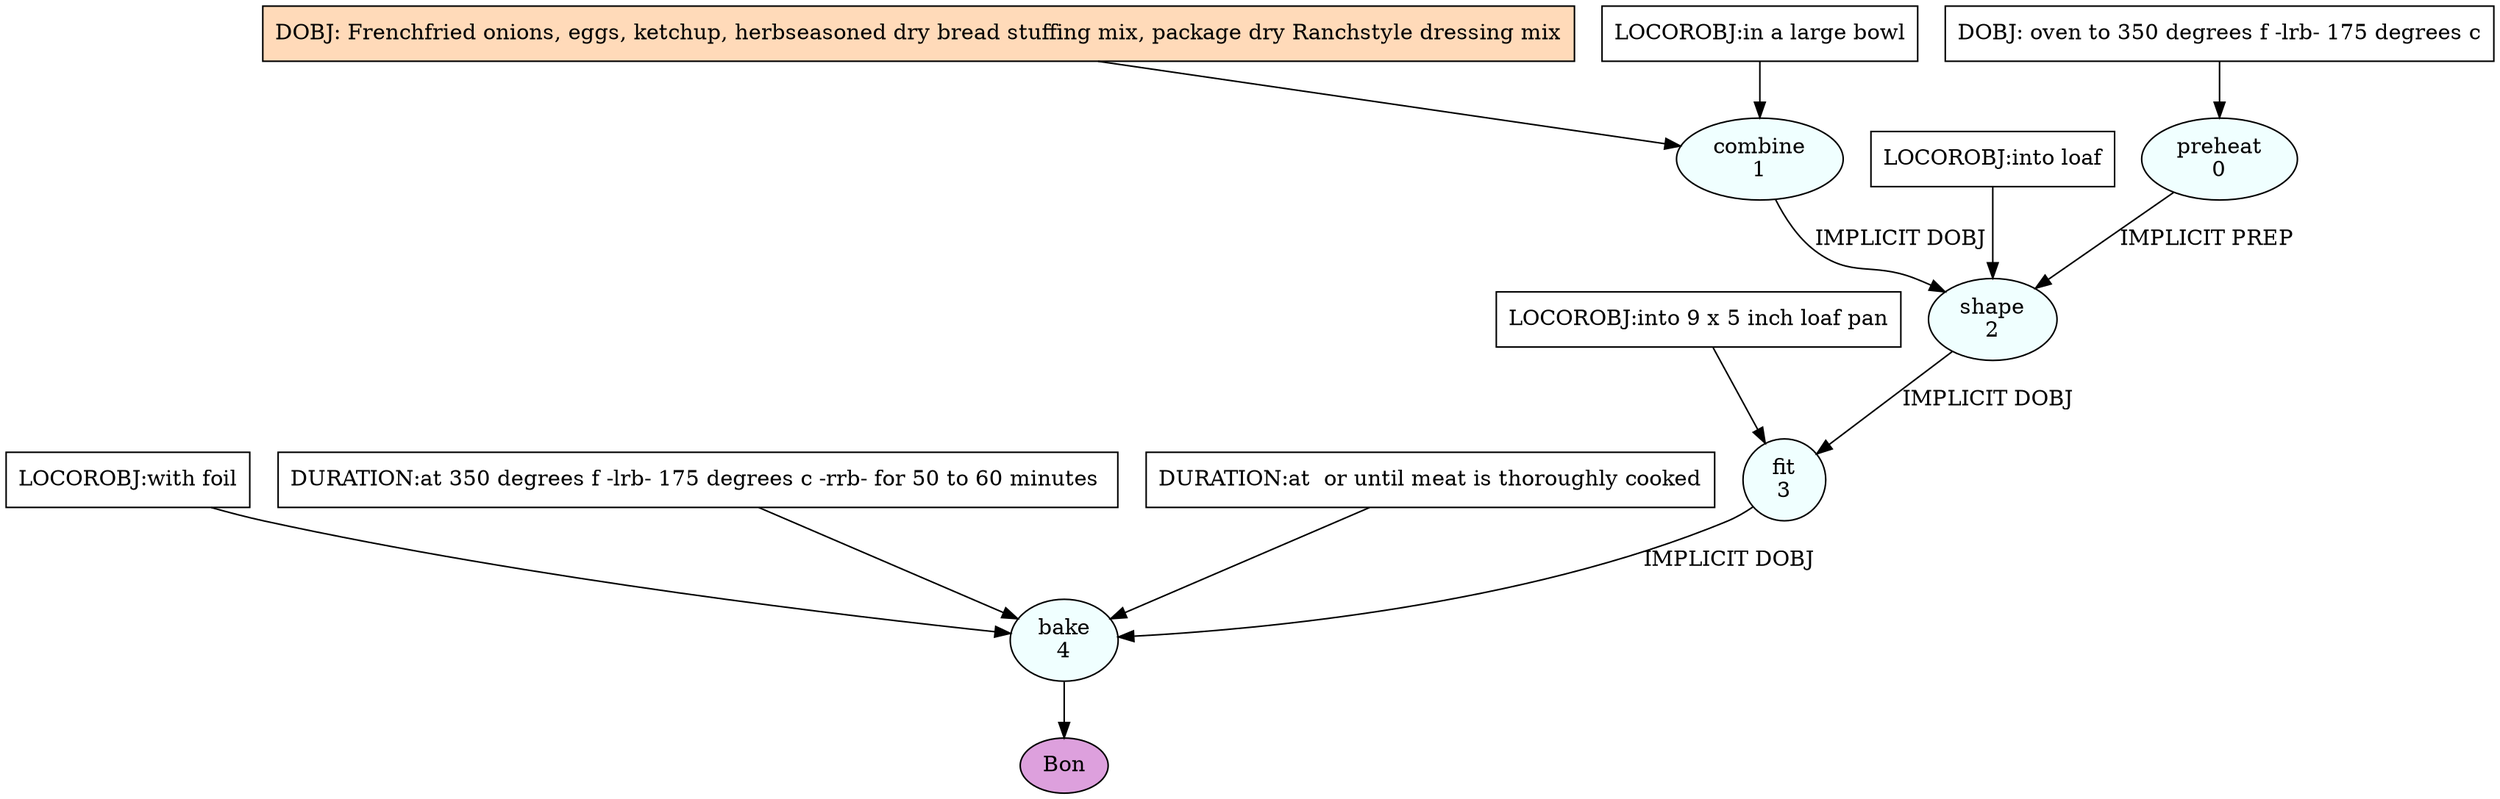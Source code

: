digraph recipe {
E0[label="preheat
0", shape=oval, style=filled, fillcolor=azure]
E1[label="combine
1", shape=oval, style=filled, fillcolor=azure]
E2[label="shape
2", shape=oval, style=filled, fillcolor=azure]
E3[label="fit
3", shape=oval, style=filled, fillcolor=azure]
E4[label="bake
4", shape=oval, style=filled, fillcolor=azure]
D0[label="DOBJ: oven to 350 degrees f -lrb- 175 degrees c", shape=box, style=filled, fillcolor=white]
D0 -> E0
D1[label="DOBJ: Frenchfried onions, eggs, ketchup, herbseasoned dry bread stuffing mix, package dry Ranchstyle dressing mix", shape=box, style=filled, fillcolor=peachpuff]
D1 -> E1
P1_0[label="LOCOROBJ:in a large bowl", shape=box, style=filled, fillcolor=white]
P1_0 -> E1
E1 -> E2 [label="IMPLICIT DOBJ"]
E0 -> E2 [label="IMPLICIT PREP"]
P2_1_0[label="LOCOROBJ:into loaf", shape=box, style=filled, fillcolor=white]
P2_1_0 -> E2
E2 -> E3 [label="IMPLICIT DOBJ"]
P3_0_0[label="LOCOROBJ:into 9 x 5 inch loaf pan", shape=box, style=filled, fillcolor=white]
P3_0_0 -> E3
E3 -> E4 [label="IMPLICIT DOBJ"]
P4_0_0[label="LOCOROBJ:with foil", shape=box, style=filled, fillcolor=white]
P4_0_0 -> E4
P4_1_0[label="DURATION:at 350 degrees f -lrb- 175 degrees c -rrb- for 50 to 60 minutes ", shape=box, style=filled, fillcolor=white]
P4_1_0 -> E4
P4_1_1[label="DURATION:at  or until meat is thoroughly cooked", shape=box, style=filled, fillcolor=white]
P4_1_1 -> E4
EOR[label="Bon", shape=oval, style=filled, fillcolor=plum]
E4 -> EOR
}

